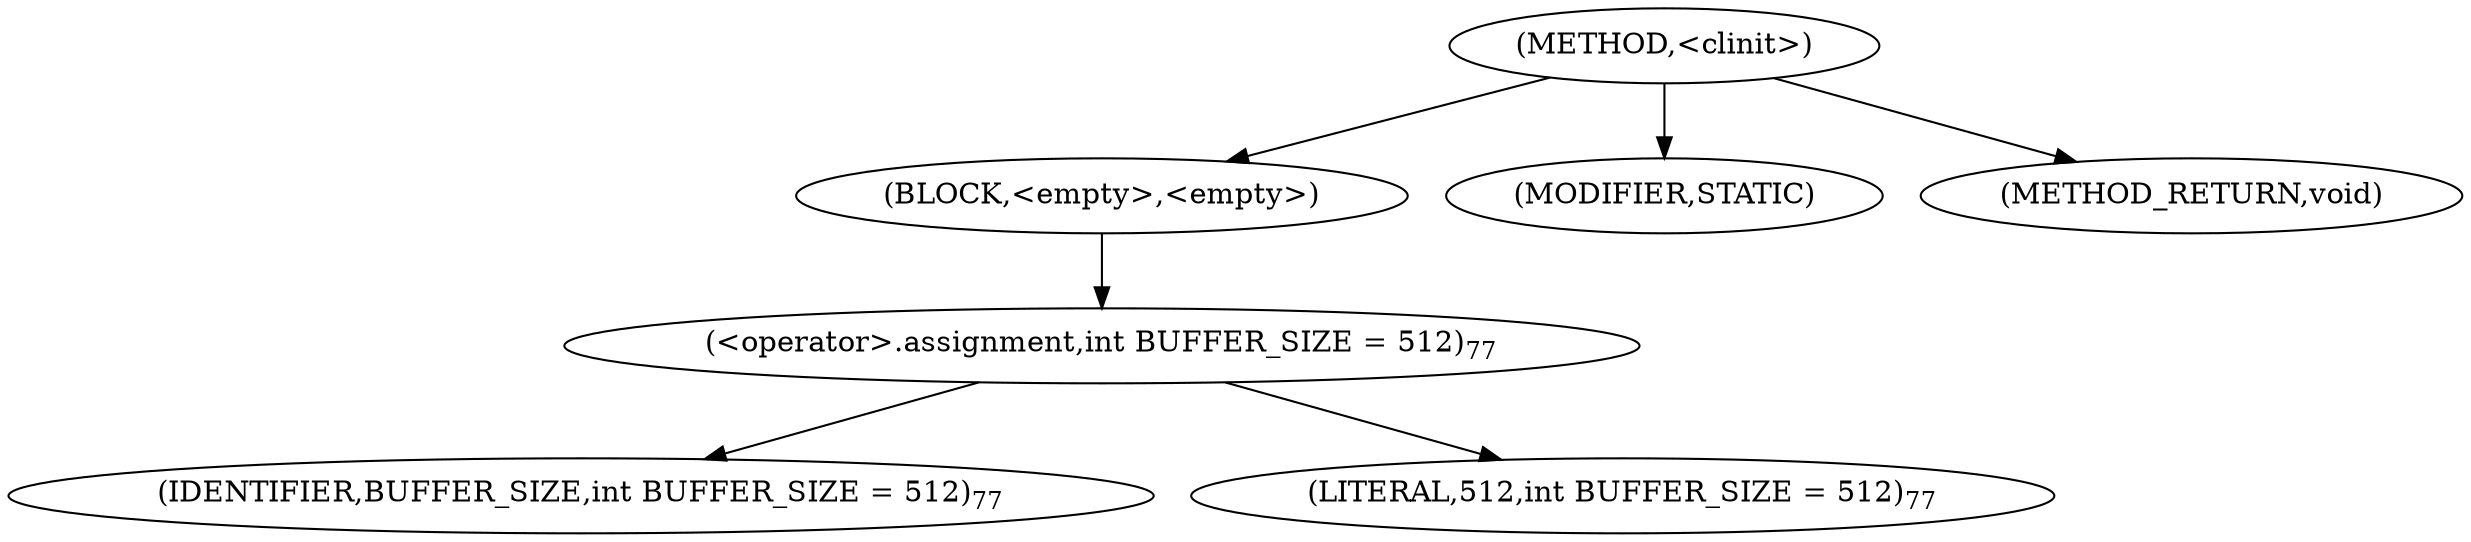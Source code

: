 digraph "&lt;clinit&gt;" {  
"675" [label = <(METHOD,&lt;clinit&gt;)> ]
"676" [label = <(BLOCK,&lt;empty&gt;,&lt;empty&gt;)> ]
"677" [label = <(&lt;operator&gt;.assignment,int BUFFER_SIZE = 512)<SUB>77</SUB>> ]
"678" [label = <(IDENTIFIER,BUFFER_SIZE,int BUFFER_SIZE = 512)<SUB>77</SUB>> ]
"679" [label = <(LITERAL,512,int BUFFER_SIZE = 512)<SUB>77</SUB>> ]
"680" [label = <(MODIFIER,STATIC)> ]
"681" [label = <(METHOD_RETURN,void)> ]
  "675" -> "676" 
  "675" -> "680" 
  "675" -> "681" 
  "676" -> "677" 
  "677" -> "678" 
  "677" -> "679" 
}
